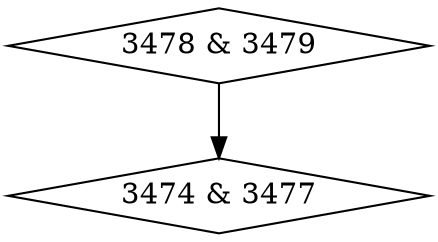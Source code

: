 digraph {
0 [label = "3474 & 3477", shape = diamond];
1 [label = "3478 & 3479", shape = diamond];
1->0;
}

